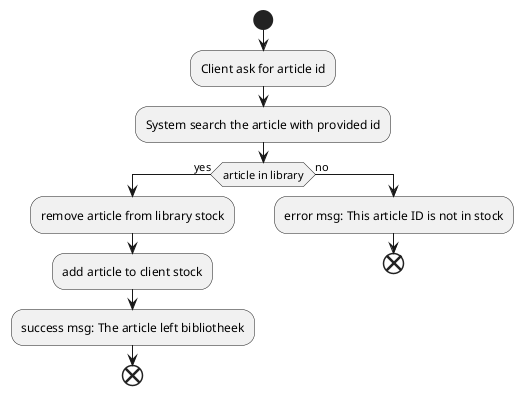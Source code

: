 @startuml

start

:Client ask for article id;
:System search the article with provided id;

if (article in library) then (yes)
    :remove article from library stock;
    :add article to client stock;
    :success msg: The article left bibliotheek;
    end;

else (no)
    :error msg: This article ID is not in stock;
    end

@enduml